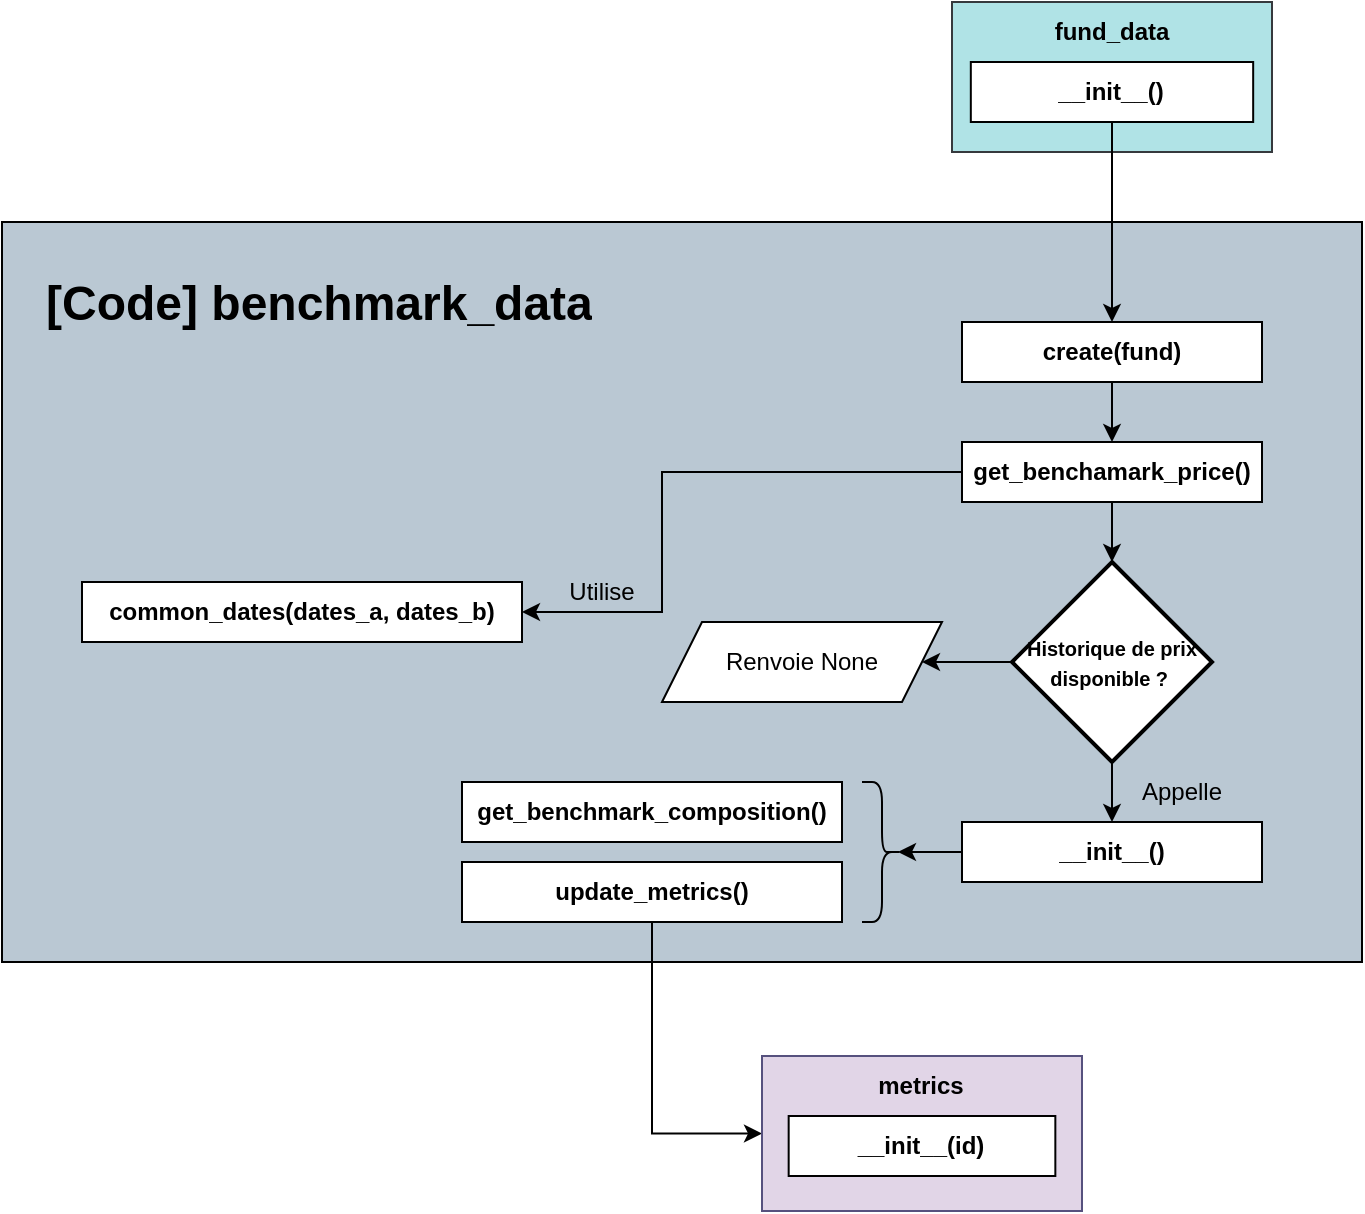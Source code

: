 <mxfile version="27.2.0">
  <diagram name="Page-1" id="hcXdrbjjytluaacFKWxP">
    <mxGraphModel dx="1418" dy="1997" grid="1" gridSize="10" guides="1" tooltips="1" connect="1" arrows="1" fold="1" page="1" pageScale="1" pageWidth="827" pageHeight="1169" math="0" shadow="0">
      <root>
        <mxCell id="0" />
        <mxCell id="1" parent="0" />
        <mxCell id="3Br_ud49PPdMieKtLJ-I-1" value="&lt;div&gt;&lt;div&gt;&lt;div&gt;&lt;br&gt;&lt;/div&gt;&lt;/div&gt;&lt;/div&gt;" style="rounded=0;whiteSpace=wrap;html=1;fillColor=light-dark(#bac8d3, #4b2d08);strokeColor=default;gradientColor=none;" parent="1" vertex="1">
          <mxGeometry x="160" y="90" width="680" height="370" as="geometry" />
        </mxCell>
        <mxCell id="3Br_ud49PPdMieKtLJ-I-2" value="&lt;h1 style=&quot;margin-top: 0px;&quot;&gt;&lt;span style=&quot;background-color: transparent; color: light-dark(rgb(0, 0, 0), rgb(255, 255, 255));&quot;&gt;[Code] benchmark_data&lt;/span&gt;&lt;/h1&gt;&lt;h1 style=&quot;margin-top: 0px;&quot;&gt;&lt;br&gt;&lt;/h1&gt;" style="text;html=1;whiteSpace=wrap;overflow=hidden;rounded=0;" parent="1" vertex="1">
          <mxGeometry x="180" y="110" width="310" height="120" as="geometry" />
        </mxCell>
        <mxCell id="3Br_ud49PPdMieKtLJ-I-31" style="edgeStyle=orthogonalEdgeStyle;rounded=0;orthogonalLoop=1;jettySize=auto;html=1;" parent="1" source="3Br_ud49PPdMieKtLJ-I-3" target="3Br_ud49PPdMieKtLJ-I-25" edge="1">
          <mxGeometry relative="1" as="geometry" />
        </mxCell>
        <mxCell id="3Br_ud49PPdMieKtLJ-I-3" value="&lt;b&gt;create(fund)&lt;/b&gt;" style="rounded=0;whiteSpace=wrap;html=1;" parent="1" vertex="1">
          <mxGeometry x="640" y="140" width="150" height="30" as="geometry" />
        </mxCell>
        <mxCell id="3Br_ud49PPdMieKtLJ-I-6" value="" style="group" parent="1" vertex="1" connectable="0">
          <mxGeometry x="635" y="-20" width="160" height="75" as="geometry" />
        </mxCell>
        <mxCell id="3Br_ud49PPdMieKtLJ-I-7" value="&lt;div&gt;&lt;div&gt;&lt;div&gt;&lt;br&gt;&lt;/div&gt;&lt;/div&gt;&lt;/div&gt;" style="rounded=0;whiteSpace=wrap;html=1;fillColor=light-dark(#b0e3e6, #182e44);strokeColor=#36393d;" parent="3Br_ud49PPdMieKtLJ-I-6" vertex="1">
          <mxGeometry width="160" height="75" as="geometry" />
        </mxCell>
        <mxCell id="3Br_ud49PPdMieKtLJ-I-8" value="&lt;b&gt;__init__()&lt;/b&gt;" style="rounded=0;whiteSpace=wrap;html=1;" parent="3Br_ud49PPdMieKtLJ-I-6" vertex="1">
          <mxGeometry x="9.412" y="30" width="141.176" height="30" as="geometry" />
        </mxCell>
        <mxCell id="3Br_ud49PPdMieKtLJ-I-9" value="&lt;b&gt;fund_data&lt;/b&gt;" style="text;html=1;align=center;verticalAlign=middle;whiteSpace=wrap;rounded=0;" parent="3Br_ud49PPdMieKtLJ-I-6" vertex="1">
          <mxGeometry x="51.765" width="56.471" height="30" as="geometry" />
        </mxCell>
        <mxCell id="3Br_ud49PPdMieKtLJ-I-10" style="edgeStyle=orthogonalEdgeStyle;rounded=0;orthogonalLoop=1;jettySize=auto;html=1;" parent="1" source="3Br_ud49PPdMieKtLJ-I-8" target="3Br_ud49PPdMieKtLJ-I-3" edge="1">
          <mxGeometry relative="1" as="geometry" />
        </mxCell>
        <mxCell id="3Br_ud49PPdMieKtLJ-I-15" value="&lt;b&gt;__init__()&lt;/b&gt;" style="rounded=0;whiteSpace=wrap;html=1;" parent="1" vertex="1">
          <mxGeometry x="640" y="390" width="150" height="30" as="geometry" />
        </mxCell>
        <mxCell id="3Br_ud49PPdMieKtLJ-I-24" style="edgeStyle=orthogonalEdgeStyle;rounded=0;orthogonalLoop=1;jettySize=auto;html=1;entryX=1;entryY=0.5;entryDx=0;entryDy=0;" parent="1" source="3Br_ud49PPdMieKtLJ-I-16" target="3Br_ud49PPdMieKtLJ-I-23" edge="1">
          <mxGeometry relative="1" as="geometry" />
        </mxCell>
        <mxCell id="3Br_ud49PPdMieKtLJ-I-35" style="edgeStyle=orthogonalEdgeStyle;rounded=0;orthogonalLoop=1;jettySize=auto;html=1;entryX=0.5;entryY=0;entryDx=0;entryDy=0;" parent="1" source="3Br_ud49PPdMieKtLJ-I-16" target="3Br_ud49PPdMieKtLJ-I-15" edge="1">
          <mxGeometry relative="1" as="geometry" />
        </mxCell>
        <mxCell id="3Br_ud49PPdMieKtLJ-I-16" value="&lt;font style=&quot;font-size: 10px;&quot;&gt;&lt;b&gt;Historique de prix disponible ?&amp;nbsp;&lt;/b&gt;&lt;/font&gt;" style="strokeWidth=2;html=1;shape=mxgraph.flowchart.decision;whiteSpace=wrap;" parent="1" vertex="1">
          <mxGeometry x="665" y="260" width="100" height="100" as="geometry" />
        </mxCell>
        <mxCell id="3Br_ud49PPdMieKtLJ-I-23" value="Renvoie None" style="shape=parallelogram;perimeter=parallelogramPerimeter;whiteSpace=wrap;html=1;fixedSize=1;" parent="1" vertex="1">
          <mxGeometry x="490" y="290" width="140" height="40" as="geometry" />
        </mxCell>
        <mxCell id="3Br_ud49PPdMieKtLJ-I-32" style="edgeStyle=orthogonalEdgeStyle;rounded=0;orthogonalLoop=1;jettySize=auto;html=1;" parent="1" source="3Br_ud49PPdMieKtLJ-I-25" target="3Br_ud49PPdMieKtLJ-I-16" edge="1">
          <mxGeometry relative="1" as="geometry" />
        </mxCell>
        <mxCell id="3Br_ud49PPdMieKtLJ-I-48" style="edgeStyle=orthogonalEdgeStyle;rounded=0;orthogonalLoop=1;jettySize=auto;html=1;entryX=1;entryY=0.5;entryDx=0;entryDy=0;" parent="1" source="3Br_ud49PPdMieKtLJ-I-25" target="3Br_ud49PPdMieKtLJ-I-47" edge="1">
          <mxGeometry relative="1" as="geometry">
            <Array as="points">
              <mxPoint x="490" y="215" />
              <mxPoint x="490" y="285" />
            </Array>
          </mxGeometry>
        </mxCell>
        <mxCell id="3Br_ud49PPdMieKtLJ-I-25" value="&lt;b&gt;get_benchamark_price()&lt;/b&gt;" style="rounded=0;whiteSpace=wrap;html=1;" parent="1" vertex="1">
          <mxGeometry x="640" y="200" width="150" height="30" as="geometry" />
        </mxCell>
        <mxCell id="3Br_ud49PPdMieKtLJ-I-26" value="&lt;b&gt;get_benchmark_composition()&lt;/b&gt;" style="rounded=0;whiteSpace=wrap;html=1;" parent="1" vertex="1">
          <mxGeometry x="390" y="370" width="190" height="30" as="geometry" />
        </mxCell>
        <mxCell id="3Br_ud49PPdMieKtLJ-I-46" style="edgeStyle=orthogonalEdgeStyle;rounded=0;orthogonalLoop=1;jettySize=auto;html=1;entryX=0;entryY=0.5;entryDx=0;entryDy=0;" parent="1" source="3Br_ud49PPdMieKtLJ-I-33" target="3Br_ud49PPdMieKtLJ-I-43" edge="1">
          <mxGeometry relative="1" as="geometry">
            <mxPoint x="560" y="570" as="targetPoint" />
            <Array as="points">
              <mxPoint x="485" y="546" />
            </Array>
          </mxGeometry>
        </mxCell>
        <mxCell id="3Br_ud49PPdMieKtLJ-I-33" value="&lt;b&gt;update_metrics()&lt;/b&gt;" style="rounded=0;whiteSpace=wrap;html=1;" parent="1" vertex="1">
          <mxGeometry x="390" y="410" width="190" height="30" as="geometry" />
        </mxCell>
        <mxCell id="3Br_ud49PPdMieKtLJ-I-36" value="" style="shape=curlyBracket;whiteSpace=wrap;html=1;rounded=1;labelPosition=left;verticalLabelPosition=middle;align=right;verticalAlign=middle;flipV=1;flipH=1;" parent="1" vertex="1">
          <mxGeometry x="590" y="370" width="20" height="70" as="geometry" />
        </mxCell>
        <mxCell id="3Br_ud49PPdMieKtLJ-I-38" style="edgeStyle=orthogonalEdgeStyle;rounded=0;orthogonalLoop=1;jettySize=auto;html=1;entryX=0.1;entryY=0.5;entryDx=0;entryDy=0;entryPerimeter=0;" parent="1" source="3Br_ud49PPdMieKtLJ-I-15" target="3Br_ud49PPdMieKtLJ-I-36" edge="1">
          <mxGeometry relative="1" as="geometry" />
        </mxCell>
        <mxCell id="3Br_ud49PPdMieKtLJ-I-40" value="" style="group" parent="1" vertex="1" connectable="0">
          <mxGeometry x="540" y="507" width="160" height="77.5" as="geometry" />
        </mxCell>
        <mxCell id="3Br_ud49PPdMieKtLJ-I-41" value="" style="group;fillColor=#e1d5e7;strokeColor=#9673a6;" parent="3Br_ud49PPdMieKtLJ-I-40" vertex="1" connectable="0">
          <mxGeometry width="160" height="77.5" as="geometry" />
        </mxCell>
        <mxCell id="3Br_ud49PPdMieKtLJ-I-42" value="&lt;b&gt;metrics&lt;/b&gt;" style="text;html=1;align=center;verticalAlign=middle;whiteSpace=wrap;rounded=0;" parent="3Br_ud49PPdMieKtLJ-I-41" vertex="1">
          <mxGeometry x="53.333" width="53.333" height="30" as="geometry" />
        </mxCell>
        <mxCell id="3Br_ud49PPdMieKtLJ-I-43" value="" style="rounded=0;whiteSpace=wrap;html=1;fillColor=none;strokeColor=#56517e;gradientColor=none;" parent="3Br_ud49PPdMieKtLJ-I-41" vertex="1">
          <mxGeometry width="160" height="77.5" as="geometry" />
        </mxCell>
        <mxCell id="3Br_ud49PPdMieKtLJ-I-44" value="&lt;b&gt;__init__(id)&lt;/b&gt;" style="rounded=0;whiteSpace=wrap;html=1;" parent="3Br_ud49PPdMieKtLJ-I-40" vertex="1">
          <mxGeometry x="13.333" y="30" width="133.333" height="30" as="geometry" />
        </mxCell>
        <mxCell id="3Br_ud49PPdMieKtLJ-I-47" value="&lt;b&gt;common_dates(dates_a, dates_b)&lt;/b&gt;" style="rounded=0;whiteSpace=wrap;html=1;" parent="1" vertex="1">
          <mxGeometry x="200" y="270" width="220" height="30" as="geometry" />
        </mxCell>
        <mxCell id="3Br_ud49PPdMieKtLJ-I-49" value="Utilise" style="text;html=1;align=center;verticalAlign=middle;whiteSpace=wrap;rounded=0;" parent="1" vertex="1">
          <mxGeometry x="430" y="260" width="60" height="30" as="geometry" />
        </mxCell>
        <mxCell id="3Br_ud49PPdMieKtLJ-I-50" value="Appelle" style="text;html=1;align=center;verticalAlign=middle;whiteSpace=wrap;rounded=0;" parent="1" vertex="1">
          <mxGeometry x="720" y="360" width="60" height="30" as="geometry" />
        </mxCell>
      </root>
    </mxGraphModel>
  </diagram>
</mxfile>

